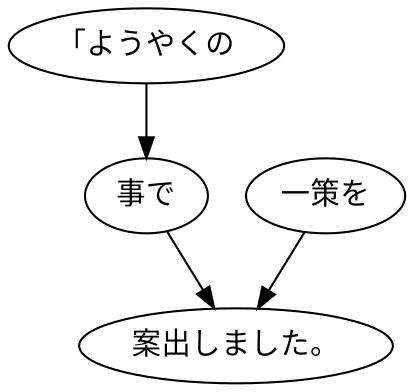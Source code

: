 digraph graph8299 {
	node0 [label="「ようやくの"];
	node1 [label="事で"];
	node2 [label="一策を"];
	node3 [label="案出しました。"];
	node0 -> node1;
	node1 -> node3;
	node2 -> node3;
}
